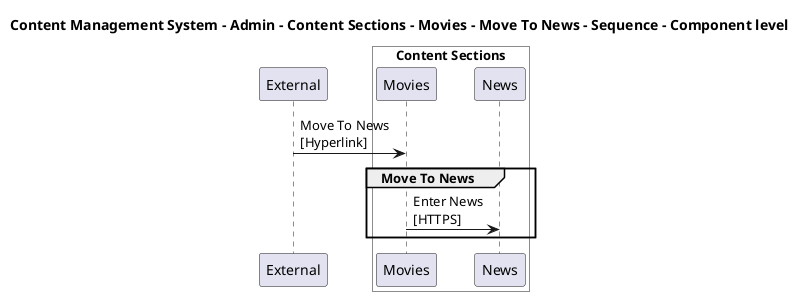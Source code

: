 @startuml

title Content Management System - Admin - Content Sections - Movies - Move To News - Sequence - Component level

participant "External" as C4InterFlow.SoftwareSystems.ExternalSystem

box "Admin" #White
    
box "Content Sections" #White
    participant "Movies" as ContentManagementSystem.SoftwareSystems.Admin.Containers.ContentSections.Components.Movies
    participant "News" as ContentManagementSystem.SoftwareSystems.Admin.Containers.ContentSections.Components.News
end box

end box


C4InterFlow.SoftwareSystems.ExternalSystem -> ContentManagementSystem.SoftwareSystems.Admin.Containers.ContentSections.Components.Movies : Move To News\n[Hyperlink]
group Move To News
ContentManagementSystem.SoftwareSystems.Admin.Containers.ContentSections.Components.Movies -> ContentManagementSystem.SoftwareSystems.Admin.Containers.ContentSections.Components.News : Enter News\n[HTTPS]
end


@enduml
